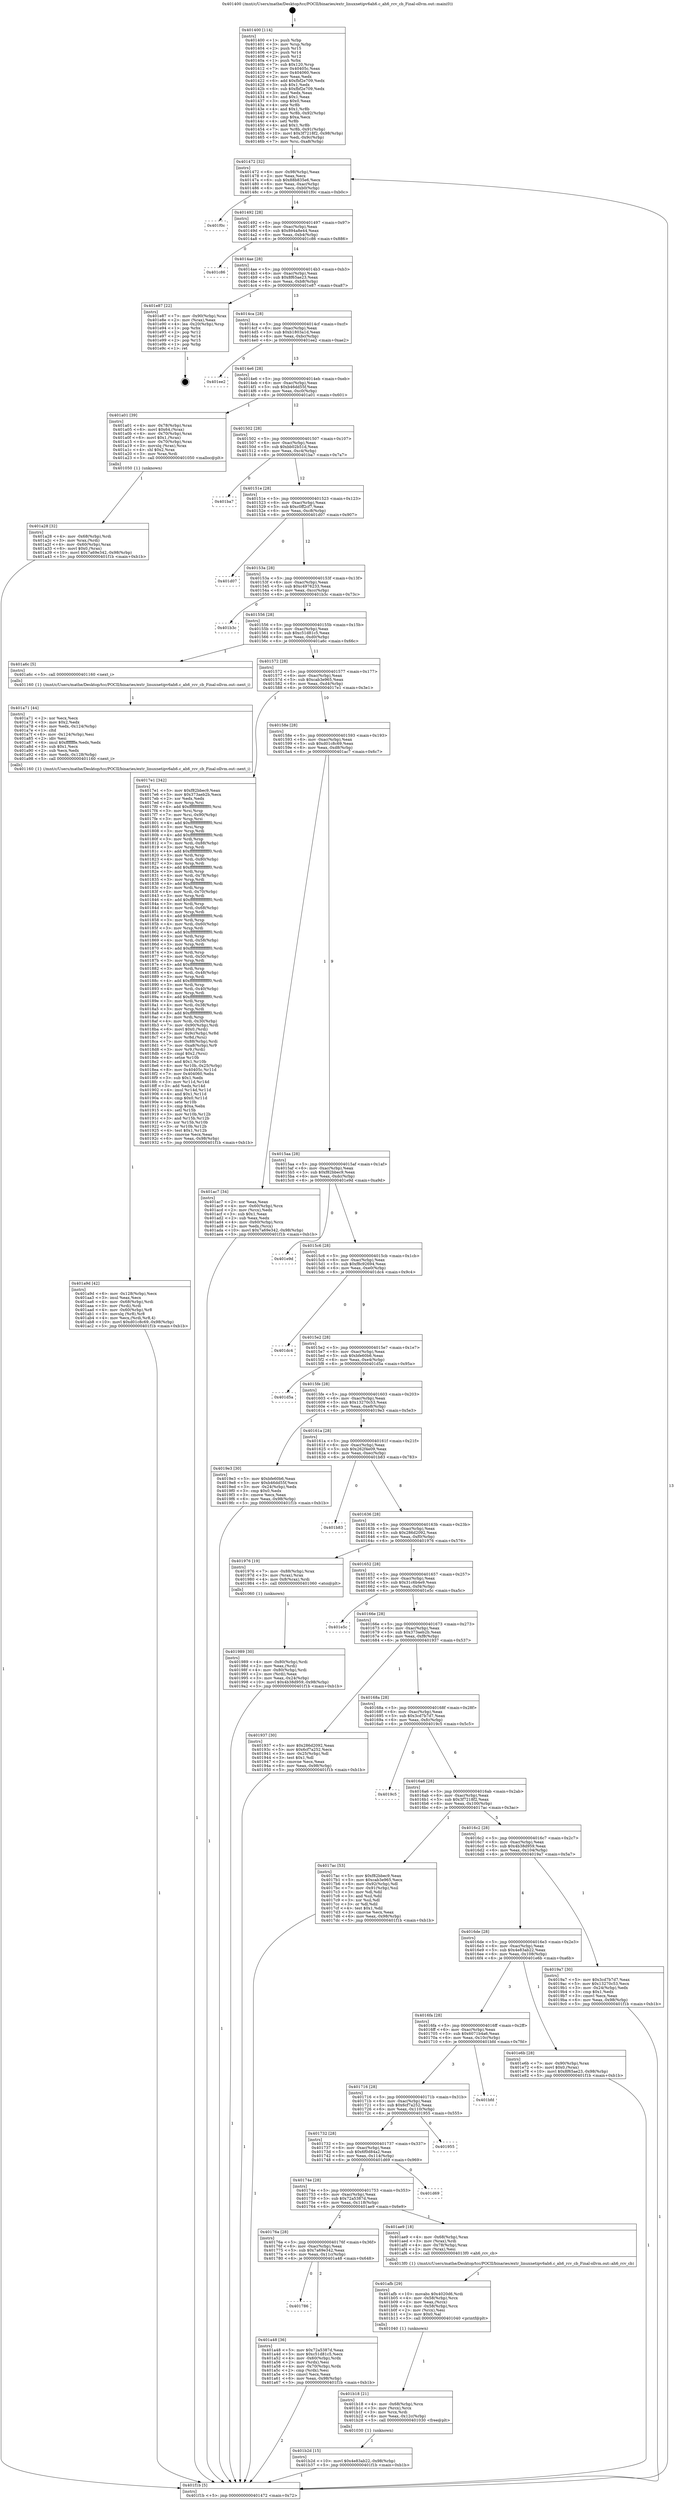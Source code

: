 digraph "0x401400" {
  label = "0x401400 (/mnt/c/Users/mathe/Desktop/tcc/POCII/binaries/extr_linuxnetipv6ah6.c_ah6_rcv_cb_Final-ollvm.out::main(0))"
  labelloc = "t"
  node[shape=record]

  Entry [label="",width=0.3,height=0.3,shape=circle,fillcolor=black,style=filled]
  "0x401472" [label="{
     0x401472 [32]\l
     | [instrs]\l
     &nbsp;&nbsp;0x401472 \<+6\>: mov -0x98(%rbp),%eax\l
     &nbsp;&nbsp;0x401478 \<+2\>: mov %eax,%ecx\l
     &nbsp;&nbsp;0x40147a \<+6\>: sub $0x88b835e6,%ecx\l
     &nbsp;&nbsp;0x401480 \<+6\>: mov %eax,-0xac(%rbp)\l
     &nbsp;&nbsp;0x401486 \<+6\>: mov %ecx,-0xb0(%rbp)\l
     &nbsp;&nbsp;0x40148c \<+6\>: je 0000000000401f0c \<main+0xb0c\>\l
  }"]
  "0x401f0c" [label="{
     0x401f0c\l
  }", style=dashed]
  "0x401492" [label="{
     0x401492 [28]\l
     | [instrs]\l
     &nbsp;&nbsp;0x401492 \<+5\>: jmp 0000000000401497 \<main+0x97\>\l
     &nbsp;&nbsp;0x401497 \<+6\>: mov -0xac(%rbp),%eax\l
     &nbsp;&nbsp;0x40149d \<+5\>: sub $0x894a8e44,%eax\l
     &nbsp;&nbsp;0x4014a2 \<+6\>: mov %eax,-0xb4(%rbp)\l
     &nbsp;&nbsp;0x4014a8 \<+6\>: je 0000000000401c86 \<main+0x886\>\l
  }"]
  Exit [label="",width=0.3,height=0.3,shape=circle,fillcolor=black,style=filled,peripheries=2]
  "0x401c86" [label="{
     0x401c86\l
  }", style=dashed]
  "0x4014ae" [label="{
     0x4014ae [28]\l
     | [instrs]\l
     &nbsp;&nbsp;0x4014ae \<+5\>: jmp 00000000004014b3 \<main+0xb3\>\l
     &nbsp;&nbsp;0x4014b3 \<+6\>: mov -0xac(%rbp),%eax\l
     &nbsp;&nbsp;0x4014b9 \<+5\>: sub $0x8f65ae23,%eax\l
     &nbsp;&nbsp;0x4014be \<+6\>: mov %eax,-0xb8(%rbp)\l
     &nbsp;&nbsp;0x4014c4 \<+6\>: je 0000000000401e87 \<main+0xa87\>\l
  }"]
  "0x401b2d" [label="{
     0x401b2d [15]\l
     | [instrs]\l
     &nbsp;&nbsp;0x401b2d \<+10\>: movl $0x4e83ab22,-0x98(%rbp)\l
     &nbsp;&nbsp;0x401b37 \<+5\>: jmp 0000000000401f1b \<main+0xb1b\>\l
  }"]
  "0x401e87" [label="{
     0x401e87 [22]\l
     | [instrs]\l
     &nbsp;&nbsp;0x401e87 \<+7\>: mov -0x90(%rbp),%rax\l
     &nbsp;&nbsp;0x401e8e \<+2\>: mov (%rax),%eax\l
     &nbsp;&nbsp;0x401e90 \<+4\>: lea -0x20(%rbp),%rsp\l
     &nbsp;&nbsp;0x401e94 \<+1\>: pop %rbx\l
     &nbsp;&nbsp;0x401e95 \<+2\>: pop %r12\l
     &nbsp;&nbsp;0x401e97 \<+2\>: pop %r14\l
     &nbsp;&nbsp;0x401e99 \<+2\>: pop %r15\l
     &nbsp;&nbsp;0x401e9b \<+1\>: pop %rbp\l
     &nbsp;&nbsp;0x401e9c \<+1\>: ret\l
  }"]
  "0x4014ca" [label="{
     0x4014ca [28]\l
     | [instrs]\l
     &nbsp;&nbsp;0x4014ca \<+5\>: jmp 00000000004014cf \<main+0xcf\>\l
     &nbsp;&nbsp;0x4014cf \<+6\>: mov -0xac(%rbp),%eax\l
     &nbsp;&nbsp;0x4014d5 \<+5\>: sub $0xb1803a1d,%eax\l
     &nbsp;&nbsp;0x4014da \<+6\>: mov %eax,-0xbc(%rbp)\l
     &nbsp;&nbsp;0x4014e0 \<+6\>: je 0000000000401ee2 \<main+0xae2\>\l
  }"]
  "0x401b18" [label="{
     0x401b18 [21]\l
     | [instrs]\l
     &nbsp;&nbsp;0x401b18 \<+4\>: mov -0x68(%rbp),%rcx\l
     &nbsp;&nbsp;0x401b1c \<+3\>: mov (%rcx),%rcx\l
     &nbsp;&nbsp;0x401b1f \<+3\>: mov %rcx,%rdi\l
     &nbsp;&nbsp;0x401b22 \<+6\>: mov %eax,-0x12c(%rbp)\l
     &nbsp;&nbsp;0x401b28 \<+5\>: call 0000000000401030 \<free@plt\>\l
     | [calls]\l
     &nbsp;&nbsp;0x401030 \{1\} (unknown)\l
  }"]
  "0x401ee2" [label="{
     0x401ee2\l
  }", style=dashed]
  "0x4014e6" [label="{
     0x4014e6 [28]\l
     | [instrs]\l
     &nbsp;&nbsp;0x4014e6 \<+5\>: jmp 00000000004014eb \<main+0xeb\>\l
     &nbsp;&nbsp;0x4014eb \<+6\>: mov -0xac(%rbp),%eax\l
     &nbsp;&nbsp;0x4014f1 \<+5\>: sub $0xb46dd55f,%eax\l
     &nbsp;&nbsp;0x4014f6 \<+6\>: mov %eax,-0xc0(%rbp)\l
     &nbsp;&nbsp;0x4014fc \<+6\>: je 0000000000401a01 \<main+0x601\>\l
  }"]
  "0x401afb" [label="{
     0x401afb [29]\l
     | [instrs]\l
     &nbsp;&nbsp;0x401afb \<+10\>: movabs $0x4020d6,%rdi\l
     &nbsp;&nbsp;0x401b05 \<+4\>: mov -0x58(%rbp),%rcx\l
     &nbsp;&nbsp;0x401b09 \<+2\>: mov %eax,(%rcx)\l
     &nbsp;&nbsp;0x401b0b \<+4\>: mov -0x58(%rbp),%rcx\l
     &nbsp;&nbsp;0x401b0f \<+2\>: mov (%rcx),%esi\l
     &nbsp;&nbsp;0x401b11 \<+2\>: mov $0x0,%al\l
     &nbsp;&nbsp;0x401b13 \<+5\>: call 0000000000401040 \<printf@plt\>\l
     | [calls]\l
     &nbsp;&nbsp;0x401040 \{1\} (unknown)\l
  }"]
  "0x401a01" [label="{
     0x401a01 [39]\l
     | [instrs]\l
     &nbsp;&nbsp;0x401a01 \<+4\>: mov -0x78(%rbp),%rax\l
     &nbsp;&nbsp;0x401a05 \<+6\>: movl $0x64,(%rax)\l
     &nbsp;&nbsp;0x401a0b \<+4\>: mov -0x70(%rbp),%rax\l
     &nbsp;&nbsp;0x401a0f \<+6\>: movl $0x1,(%rax)\l
     &nbsp;&nbsp;0x401a15 \<+4\>: mov -0x70(%rbp),%rax\l
     &nbsp;&nbsp;0x401a19 \<+3\>: movslq (%rax),%rax\l
     &nbsp;&nbsp;0x401a1c \<+4\>: shl $0x2,%rax\l
     &nbsp;&nbsp;0x401a20 \<+3\>: mov %rax,%rdi\l
     &nbsp;&nbsp;0x401a23 \<+5\>: call 0000000000401050 \<malloc@plt\>\l
     | [calls]\l
     &nbsp;&nbsp;0x401050 \{1\} (unknown)\l
  }"]
  "0x401502" [label="{
     0x401502 [28]\l
     | [instrs]\l
     &nbsp;&nbsp;0x401502 \<+5\>: jmp 0000000000401507 \<main+0x107\>\l
     &nbsp;&nbsp;0x401507 \<+6\>: mov -0xac(%rbp),%eax\l
     &nbsp;&nbsp;0x40150d \<+5\>: sub $0xbb02b51d,%eax\l
     &nbsp;&nbsp;0x401512 \<+6\>: mov %eax,-0xc4(%rbp)\l
     &nbsp;&nbsp;0x401518 \<+6\>: je 0000000000401ba7 \<main+0x7a7\>\l
  }"]
  "0x401a9d" [label="{
     0x401a9d [42]\l
     | [instrs]\l
     &nbsp;&nbsp;0x401a9d \<+6\>: mov -0x128(%rbp),%ecx\l
     &nbsp;&nbsp;0x401aa3 \<+3\>: imul %eax,%ecx\l
     &nbsp;&nbsp;0x401aa6 \<+4\>: mov -0x68(%rbp),%rdi\l
     &nbsp;&nbsp;0x401aaa \<+3\>: mov (%rdi),%rdi\l
     &nbsp;&nbsp;0x401aad \<+4\>: mov -0x60(%rbp),%r8\l
     &nbsp;&nbsp;0x401ab1 \<+3\>: movslq (%r8),%r8\l
     &nbsp;&nbsp;0x401ab4 \<+4\>: mov %ecx,(%rdi,%r8,4)\l
     &nbsp;&nbsp;0x401ab8 \<+10\>: movl $0xd01c8c69,-0x98(%rbp)\l
     &nbsp;&nbsp;0x401ac2 \<+5\>: jmp 0000000000401f1b \<main+0xb1b\>\l
  }"]
  "0x401ba7" [label="{
     0x401ba7\l
  }", style=dashed]
  "0x40151e" [label="{
     0x40151e [28]\l
     | [instrs]\l
     &nbsp;&nbsp;0x40151e \<+5\>: jmp 0000000000401523 \<main+0x123\>\l
     &nbsp;&nbsp;0x401523 \<+6\>: mov -0xac(%rbp),%eax\l
     &nbsp;&nbsp;0x401529 \<+5\>: sub $0xc0ff2cf7,%eax\l
     &nbsp;&nbsp;0x40152e \<+6\>: mov %eax,-0xc8(%rbp)\l
     &nbsp;&nbsp;0x401534 \<+6\>: je 0000000000401d07 \<main+0x907\>\l
  }"]
  "0x401a71" [label="{
     0x401a71 [44]\l
     | [instrs]\l
     &nbsp;&nbsp;0x401a71 \<+2\>: xor %ecx,%ecx\l
     &nbsp;&nbsp;0x401a73 \<+5\>: mov $0x2,%edx\l
     &nbsp;&nbsp;0x401a78 \<+6\>: mov %edx,-0x124(%rbp)\l
     &nbsp;&nbsp;0x401a7e \<+1\>: cltd\l
     &nbsp;&nbsp;0x401a7f \<+6\>: mov -0x124(%rbp),%esi\l
     &nbsp;&nbsp;0x401a85 \<+2\>: idiv %esi\l
     &nbsp;&nbsp;0x401a87 \<+6\>: imul $0xfffffffe,%edx,%edx\l
     &nbsp;&nbsp;0x401a8d \<+3\>: sub $0x1,%ecx\l
     &nbsp;&nbsp;0x401a90 \<+2\>: sub %ecx,%edx\l
     &nbsp;&nbsp;0x401a92 \<+6\>: mov %edx,-0x128(%rbp)\l
     &nbsp;&nbsp;0x401a98 \<+5\>: call 0000000000401160 \<next_i\>\l
     | [calls]\l
     &nbsp;&nbsp;0x401160 \{1\} (/mnt/c/Users/mathe/Desktop/tcc/POCII/binaries/extr_linuxnetipv6ah6.c_ah6_rcv_cb_Final-ollvm.out::next_i)\l
  }"]
  "0x401d07" [label="{
     0x401d07\l
  }", style=dashed]
  "0x40153a" [label="{
     0x40153a [28]\l
     | [instrs]\l
     &nbsp;&nbsp;0x40153a \<+5\>: jmp 000000000040153f \<main+0x13f\>\l
     &nbsp;&nbsp;0x40153f \<+6\>: mov -0xac(%rbp),%eax\l
     &nbsp;&nbsp;0x401545 \<+5\>: sub $0xc4976233,%eax\l
     &nbsp;&nbsp;0x40154a \<+6\>: mov %eax,-0xcc(%rbp)\l
     &nbsp;&nbsp;0x401550 \<+6\>: je 0000000000401b3c \<main+0x73c\>\l
  }"]
  "0x401786" [label="{
     0x401786\l
  }", style=dashed]
  "0x401b3c" [label="{
     0x401b3c\l
  }", style=dashed]
  "0x401556" [label="{
     0x401556 [28]\l
     | [instrs]\l
     &nbsp;&nbsp;0x401556 \<+5\>: jmp 000000000040155b \<main+0x15b\>\l
     &nbsp;&nbsp;0x40155b \<+6\>: mov -0xac(%rbp),%eax\l
     &nbsp;&nbsp;0x401561 \<+5\>: sub $0xc51d81c5,%eax\l
     &nbsp;&nbsp;0x401566 \<+6\>: mov %eax,-0xd0(%rbp)\l
     &nbsp;&nbsp;0x40156c \<+6\>: je 0000000000401a6c \<main+0x66c\>\l
  }"]
  "0x401a48" [label="{
     0x401a48 [36]\l
     | [instrs]\l
     &nbsp;&nbsp;0x401a48 \<+5\>: mov $0x72a5387d,%eax\l
     &nbsp;&nbsp;0x401a4d \<+5\>: mov $0xc51d81c5,%ecx\l
     &nbsp;&nbsp;0x401a52 \<+4\>: mov -0x60(%rbp),%rdx\l
     &nbsp;&nbsp;0x401a56 \<+2\>: mov (%rdx),%esi\l
     &nbsp;&nbsp;0x401a58 \<+4\>: mov -0x70(%rbp),%rdx\l
     &nbsp;&nbsp;0x401a5c \<+2\>: cmp (%rdx),%esi\l
     &nbsp;&nbsp;0x401a5e \<+3\>: cmovl %ecx,%eax\l
     &nbsp;&nbsp;0x401a61 \<+6\>: mov %eax,-0x98(%rbp)\l
     &nbsp;&nbsp;0x401a67 \<+5\>: jmp 0000000000401f1b \<main+0xb1b\>\l
  }"]
  "0x401a6c" [label="{
     0x401a6c [5]\l
     | [instrs]\l
     &nbsp;&nbsp;0x401a6c \<+5\>: call 0000000000401160 \<next_i\>\l
     | [calls]\l
     &nbsp;&nbsp;0x401160 \{1\} (/mnt/c/Users/mathe/Desktop/tcc/POCII/binaries/extr_linuxnetipv6ah6.c_ah6_rcv_cb_Final-ollvm.out::next_i)\l
  }"]
  "0x401572" [label="{
     0x401572 [28]\l
     | [instrs]\l
     &nbsp;&nbsp;0x401572 \<+5\>: jmp 0000000000401577 \<main+0x177\>\l
     &nbsp;&nbsp;0x401577 \<+6\>: mov -0xac(%rbp),%eax\l
     &nbsp;&nbsp;0x40157d \<+5\>: sub $0xcab3e965,%eax\l
     &nbsp;&nbsp;0x401582 \<+6\>: mov %eax,-0xd4(%rbp)\l
     &nbsp;&nbsp;0x401588 \<+6\>: je 00000000004017e1 \<main+0x3e1\>\l
  }"]
  "0x40176a" [label="{
     0x40176a [28]\l
     | [instrs]\l
     &nbsp;&nbsp;0x40176a \<+5\>: jmp 000000000040176f \<main+0x36f\>\l
     &nbsp;&nbsp;0x40176f \<+6\>: mov -0xac(%rbp),%eax\l
     &nbsp;&nbsp;0x401775 \<+5\>: sub $0x7a69e342,%eax\l
     &nbsp;&nbsp;0x40177a \<+6\>: mov %eax,-0x11c(%rbp)\l
     &nbsp;&nbsp;0x401780 \<+6\>: je 0000000000401a48 \<main+0x648\>\l
  }"]
  "0x4017e1" [label="{
     0x4017e1 [342]\l
     | [instrs]\l
     &nbsp;&nbsp;0x4017e1 \<+5\>: mov $0xf82bbec9,%eax\l
     &nbsp;&nbsp;0x4017e6 \<+5\>: mov $0x373aeb2b,%ecx\l
     &nbsp;&nbsp;0x4017eb \<+2\>: xor %edx,%edx\l
     &nbsp;&nbsp;0x4017ed \<+3\>: mov %rsp,%rsi\l
     &nbsp;&nbsp;0x4017f0 \<+4\>: add $0xfffffffffffffff0,%rsi\l
     &nbsp;&nbsp;0x4017f4 \<+3\>: mov %rsi,%rsp\l
     &nbsp;&nbsp;0x4017f7 \<+7\>: mov %rsi,-0x90(%rbp)\l
     &nbsp;&nbsp;0x4017fe \<+3\>: mov %rsp,%rsi\l
     &nbsp;&nbsp;0x401801 \<+4\>: add $0xfffffffffffffff0,%rsi\l
     &nbsp;&nbsp;0x401805 \<+3\>: mov %rsi,%rsp\l
     &nbsp;&nbsp;0x401808 \<+3\>: mov %rsp,%rdi\l
     &nbsp;&nbsp;0x40180b \<+4\>: add $0xfffffffffffffff0,%rdi\l
     &nbsp;&nbsp;0x40180f \<+3\>: mov %rdi,%rsp\l
     &nbsp;&nbsp;0x401812 \<+7\>: mov %rdi,-0x88(%rbp)\l
     &nbsp;&nbsp;0x401819 \<+3\>: mov %rsp,%rdi\l
     &nbsp;&nbsp;0x40181c \<+4\>: add $0xfffffffffffffff0,%rdi\l
     &nbsp;&nbsp;0x401820 \<+3\>: mov %rdi,%rsp\l
     &nbsp;&nbsp;0x401823 \<+4\>: mov %rdi,-0x80(%rbp)\l
     &nbsp;&nbsp;0x401827 \<+3\>: mov %rsp,%rdi\l
     &nbsp;&nbsp;0x40182a \<+4\>: add $0xfffffffffffffff0,%rdi\l
     &nbsp;&nbsp;0x40182e \<+3\>: mov %rdi,%rsp\l
     &nbsp;&nbsp;0x401831 \<+4\>: mov %rdi,-0x78(%rbp)\l
     &nbsp;&nbsp;0x401835 \<+3\>: mov %rsp,%rdi\l
     &nbsp;&nbsp;0x401838 \<+4\>: add $0xfffffffffffffff0,%rdi\l
     &nbsp;&nbsp;0x40183c \<+3\>: mov %rdi,%rsp\l
     &nbsp;&nbsp;0x40183f \<+4\>: mov %rdi,-0x70(%rbp)\l
     &nbsp;&nbsp;0x401843 \<+3\>: mov %rsp,%rdi\l
     &nbsp;&nbsp;0x401846 \<+4\>: add $0xfffffffffffffff0,%rdi\l
     &nbsp;&nbsp;0x40184a \<+3\>: mov %rdi,%rsp\l
     &nbsp;&nbsp;0x40184d \<+4\>: mov %rdi,-0x68(%rbp)\l
     &nbsp;&nbsp;0x401851 \<+3\>: mov %rsp,%rdi\l
     &nbsp;&nbsp;0x401854 \<+4\>: add $0xfffffffffffffff0,%rdi\l
     &nbsp;&nbsp;0x401858 \<+3\>: mov %rdi,%rsp\l
     &nbsp;&nbsp;0x40185b \<+4\>: mov %rdi,-0x60(%rbp)\l
     &nbsp;&nbsp;0x40185f \<+3\>: mov %rsp,%rdi\l
     &nbsp;&nbsp;0x401862 \<+4\>: add $0xfffffffffffffff0,%rdi\l
     &nbsp;&nbsp;0x401866 \<+3\>: mov %rdi,%rsp\l
     &nbsp;&nbsp;0x401869 \<+4\>: mov %rdi,-0x58(%rbp)\l
     &nbsp;&nbsp;0x40186d \<+3\>: mov %rsp,%rdi\l
     &nbsp;&nbsp;0x401870 \<+4\>: add $0xfffffffffffffff0,%rdi\l
     &nbsp;&nbsp;0x401874 \<+3\>: mov %rdi,%rsp\l
     &nbsp;&nbsp;0x401877 \<+4\>: mov %rdi,-0x50(%rbp)\l
     &nbsp;&nbsp;0x40187b \<+3\>: mov %rsp,%rdi\l
     &nbsp;&nbsp;0x40187e \<+4\>: add $0xfffffffffffffff0,%rdi\l
     &nbsp;&nbsp;0x401882 \<+3\>: mov %rdi,%rsp\l
     &nbsp;&nbsp;0x401885 \<+4\>: mov %rdi,-0x48(%rbp)\l
     &nbsp;&nbsp;0x401889 \<+3\>: mov %rsp,%rdi\l
     &nbsp;&nbsp;0x40188c \<+4\>: add $0xfffffffffffffff0,%rdi\l
     &nbsp;&nbsp;0x401890 \<+3\>: mov %rdi,%rsp\l
     &nbsp;&nbsp;0x401893 \<+4\>: mov %rdi,-0x40(%rbp)\l
     &nbsp;&nbsp;0x401897 \<+3\>: mov %rsp,%rdi\l
     &nbsp;&nbsp;0x40189a \<+4\>: add $0xfffffffffffffff0,%rdi\l
     &nbsp;&nbsp;0x40189e \<+3\>: mov %rdi,%rsp\l
     &nbsp;&nbsp;0x4018a1 \<+4\>: mov %rdi,-0x38(%rbp)\l
     &nbsp;&nbsp;0x4018a5 \<+3\>: mov %rsp,%rdi\l
     &nbsp;&nbsp;0x4018a8 \<+4\>: add $0xfffffffffffffff0,%rdi\l
     &nbsp;&nbsp;0x4018ac \<+3\>: mov %rdi,%rsp\l
     &nbsp;&nbsp;0x4018af \<+4\>: mov %rdi,-0x30(%rbp)\l
     &nbsp;&nbsp;0x4018b3 \<+7\>: mov -0x90(%rbp),%rdi\l
     &nbsp;&nbsp;0x4018ba \<+6\>: movl $0x0,(%rdi)\l
     &nbsp;&nbsp;0x4018c0 \<+7\>: mov -0x9c(%rbp),%r8d\l
     &nbsp;&nbsp;0x4018c7 \<+3\>: mov %r8d,(%rsi)\l
     &nbsp;&nbsp;0x4018ca \<+7\>: mov -0x88(%rbp),%rdi\l
     &nbsp;&nbsp;0x4018d1 \<+7\>: mov -0xa8(%rbp),%r9\l
     &nbsp;&nbsp;0x4018d8 \<+3\>: mov %r9,(%rdi)\l
     &nbsp;&nbsp;0x4018db \<+3\>: cmpl $0x2,(%rsi)\l
     &nbsp;&nbsp;0x4018de \<+4\>: setne %r10b\l
     &nbsp;&nbsp;0x4018e2 \<+4\>: and $0x1,%r10b\l
     &nbsp;&nbsp;0x4018e6 \<+4\>: mov %r10b,-0x25(%rbp)\l
     &nbsp;&nbsp;0x4018ea \<+8\>: mov 0x40405c,%r11d\l
     &nbsp;&nbsp;0x4018f2 \<+7\>: mov 0x404060,%ebx\l
     &nbsp;&nbsp;0x4018f9 \<+3\>: sub $0x1,%edx\l
     &nbsp;&nbsp;0x4018fc \<+3\>: mov %r11d,%r14d\l
     &nbsp;&nbsp;0x4018ff \<+3\>: add %edx,%r14d\l
     &nbsp;&nbsp;0x401902 \<+4\>: imul %r14d,%r11d\l
     &nbsp;&nbsp;0x401906 \<+4\>: and $0x1,%r11d\l
     &nbsp;&nbsp;0x40190a \<+4\>: cmp $0x0,%r11d\l
     &nbsp;&nbsp;0x40190e \<+4\>: sete %r10b\l
     &nbsp;&nbsp;0x401912 \<+3\>: cmp $0xa,%ebx\l
     &nbsp;&nbsp;0x401915 \<+4\>: setl %r15b\l
     &nbsp;&nbsp;0x401919 \<+3\>: mov %r10b,%r12b\l
     &nbsp;&nbsp;0x40191c \<+3\>: and %r15b,%r12b\l
     &nbsp;&nbsp;0x40191f \<+3\>: xor %r15b,%r10b\l
     &nbsp;&nbsp;0x401922 \<+3\>: or %r10b,%r12b\l
     &nbsp;&nbsp;0x401925 \<+4\>: test $0x1,%r12b\l
     &nbsp;&nbsp;0x401929 \<+3\>: cmovne %ecx,%eax\l
     &nbsp;&nbsp;0x40192c \<+6\>: mov %eax,-0x98(%rbp)\l
     &nbsp;&nbsp;0x401932 \<+5\>: jmp 0000000000401f1b \<main+0xb1b\>\l
  }"]
  "0x40158e" [label="{
     0x40158e [28]\l
     | [instrs]\l
     &nbsp;&nbsp;0x40158e \<+5\>: jmp 0000000000401593 \<main+0x193\>\l
     &nbsp;&nbsp;0x401593 \<+6\>: mov -0xac(%rbp),%eax\l
     &nbsp;&nbsp;0x401599 \<+5\>: sub $0xd01c8c69,%eax\l
     &nbsp;&nbsp;0x40159e \<+6\>: mov %eax,-0xd8(%rbp)\l
     &nbsp;&nbsp;0x4015a4 \<+6\>: je 0000000000401ac7 \<main+0x6c7\>\l
  }"]
  "0x401ae9" [label="{
     0x401ae9 [18]\l
     | [instrs]\l
     &nbsp;&nbsp;0x401ae9 \<+4\>: mov -0x68(%rbp),%rax\l
     &nbsp;&nbsp;0x401aed \<+3\>: mov (%rax),%rdi\l
     &nbsp;&nbsp;0x401af0 \<+4\>: mov -0x78(%rbp),%rax\l
     &nbsp;&nbsp;0x401af4 \<+2\>: mov (%rax),%esi\l
     &nbsp;&nbsp;0x401af6 \<+5\>: call 00000000004013f0 \<ah6_rcv_cb\>\l
     | [calls]\l
     &nbsp;&nbsp;0x4013f0 \{1\} (/mnt/c/Users/mathe/Desktop/tcc/POCII/binaries/extr_linuxnetipv6ah6.c_ah6_rcv_cb_Final-ollvm.out::ah6_rcv_cb)\l
  }"]
  "0x401ac7" [label="{
     0x401ac7 [34]\l
     | [instrs]\l
     &nbsp;&nbsp;0x401ac7 \<+2\>: xor %eax,%eax\l
     &nbsp;&nbsp;0x401ac9 \<+4\>: mov -0x60(%rbp),%rcx\l
     &nbsp;&nbsp;0x401acd \<+2\>: mov (%rcx),%edx\l
     &nbsp;&nbsp;0x401acf \<+3\>: sub $0x1,%eax\l
     &nbsp;&nbsp;0x401ad2 \<+2\>: sub %eax,%edx\l
     &nbsp;&nbsp;0x401ad4 \<+4\>: mov -0x60(%rbp),%rcx\l
     &nbsp;&nbsp;0x401ad8 \<+2\>: mov %edx,(%rcx)\l
     &nbsp;&nbsp;0x401ada \<+10\>: movl $0x7a69e342,-0x98(%rbp)\l
     &nbsp;&nbsp;0x401ae4 \<+5\>: jmp 0000000000401f1b \<main+0xb1b\>\l
  }"]
  "0x4015aa" [label="{
     0x4015aa [28]\l
     | [instrs]\l
     &nbsp;&nbsp;0x4015aa \<+5\>: jmp 00000000004015af \<main+0x1af\>\l
     &nbsp;&nbsp;0x4015af \<+6\>: mov -0xac(%rbp),%eax\l
     &nbsp;&nbsp;0x4015b5 \<+5\>: sub $0xf82bbec9,%eax\l
     &nbsp;&nbsp;0x4015ba \<+6\>: mov %eax,-0xdc(%rbp)\l
     &nbsp;&nbsp;0x4015c0 \<+6\>: je 0000000000401e9d \<main+0xa9d\>\l
  }"]
  "0x40174e" [label="{
     0x40174e [28]\l
     | [instrs]\l
     &nbsp;&nbsp;0x40174e \<+5\>: jmp 0000000000401753 \<main+0x353\>\l
     &nbsp;&nbsp;0x401753 \<+6\>: mov -0xac(%rbp),%eax\l
     &nbsp;&nbsp;0x401759 \<+5\>: sub $0x72a5387d,%eax\l
     &nbsp;&nbsp;0x40175e \<+6\>: mov %eax,-0x118(%rbp)\l
     &nbsp;&nbsp;0x401764 \<+6\>: je 0000000000401ae9 \<main+0x6e9\>\l
  }"]
  "0x401e9d" [label="{
     0x401e9d\l
  }", style=dashed]
  "0x4015c6" [label="{
     0x4015c6 [28]\l
     | [instrs]\l
     &nbsp;&nbsp;0x4015c6 \<+5\>: jmp 00000000004015cb \<main+0x1cb\>\l
     &nbsp;&nbsp;0x4015cb \<+6\>: mov -0xac(%rbp),%eax\l
     &nbsp;&nbsp;0x4015d1 \<+5\>: sub $0xf8c92694,%eax\l
     &nbsp;&nbsp;0x4015d6 \<+6\>: mov %eax,-0xe0(%rbp)\l
     &nbsp;&nbsp;0x4015dc \<+6\>: je 0000000000401dc4 \<main+0x9c4\>\l
  }"]
  "0x401d69" [label="{
     0x401d69\l
  }", style=dashed]
  "0x401dc4" [label="{
     0x401dc4\l
  }", style=dashed]
  "0x4015e2" [label="{
     0x4015e2 [28]\l
     | [instrs]\l
     &nbsp;&nbsp;0x4015e2 \<+5\>: jmp 00000000004015e7 \<main+0x1e7\>\l
     &nbsp;&nbsp;0x4015e7 \<+6\>: mov -0xac(%rbp),%eax\l
     &nbsp;&nbsp;0x4015ed \<+5\>: sub $0xbfe60b6,%eax\l
     &nbsp;&nbsp;0x4015f2 \<+6\>: mov %eax,-0xe4(%rbp)\l
     &nbsp;&nbsp;0x4015f8 \<+6\>: je 0000000000401d5a \<main+0x95a\>\l
  }"]
  "0x401732" [label="{
     0x401732 [28]\l
     | [instrs]\l
     &nbsp;&nbsp;0x401732 \<+5\>: jmp 0000000000401737 \<main+0x337\>\l
     &nbsp;&nbsp;0x401737 \<+6\>: mov -0xac(%rbp),%eax\l
     &nbsp;&nbsp;0x40173d \<+5\>: sub $0x6f0d84a2,%eax\l
     &nbsp;&nbsp;0x401742 \<+6\>: mov %eax,-0x114(%rbp)\l
     &nbsp;&nbsp;0x401748 \<+6\>: je 0000000000401d69 \<main+0x969\>\l
  }"]
  "0x401d5a" [label="{
     0x401d5a\l
  }", style=dashed]
  "0x4015fe" [label="{
     0x4015fe [28]\l
     | [instrs]\l
     &nbsp;&nbsp;0x4015fe \<+5\>: jmp 0000000000401603 \<main+0x203\>\l
     &nbsp;&nbsp;0x401603 \<+6\>: mov -0xac(%rbp),%eax\l
     &nbsp;&nbsp;0x401609 \<+5\>: sub $0x13270c53,%eax\l
     &nbsp;&nbsp;0x40160e \<+6\>: mov %eax,-0xe8(%rbp)\l
     &nbsp;&nbsp;0x401614 \<+6\>: je 00000000004019e3 \<main+0x5e3\>\l
  }"]
  "0x401955" [label="{
     0x401955\l
  }", style=dashed]
  "0x4019e3" [label="{
     0x4019e3 [30]\l
     | [instrs]\l
     &nbsp;&nbsp;0x4019e3 \<+5\>: mov $0xbfe60b6,%eax\l
     &nbsp;&nbsp;0x4019e8 \<+5\>: mov $0xb46dd55f,%ecx\l
     &nbsp;&nbsp;0x4019ed \<+3\>: mov -0x24(%rbp),%edx\l
     &nbsp;&nbsp;0x4019f0 \<+3\>: cmp $0x0,%edx\l
     &nbsp;&nbsp;0x4019f3 \<+3\>: cmove %ecx,%eax\l
     &nbsp;&nbsp;0x4019f6 \<+6\>: mov %eax,-0x98(%rbp)\l
     &nbsp;&nbsp;0x4019fc \<+5\>: jmp 0000000000401f1b \<main+0xb1b\>\l
  }"]
  "0x40161a" [label="{
     0x40161a [28]\l
     | [instrs]\l
     &nbsp;&nbsp;0x40161a \<+5\>: jmp 000000000040161f \<main+0x21f\>\l
     &nbsp;&nbsp;0x40161f \<+6\>: mov -0xac(%rbp),%eax\l
     &nbsp;&nbsp;0x401625 \<+5\>: sub $0x262f4e09,%eax\l
     &nbsp;&nbsp;0x40162a \<+6\>: mov %eax,-0xec(%rbp)\l
     &nbsp;&nbsp;0x401630 \<+6\>: je 0000000000401b83 \<main+0x783\>\l
  }"]
  "0x401716" [label="{
     0x401716 [28]\l
     | [instrs]\l
     &nbsp;&nbsp;0x401716 \<+5\>: jmp 000000000040171b \<main+0x31b\>\l
     &nbsp;&nbsp;0x40171b \<+6\>: mov -0xac(%rbp),%eax\l
     &nbsp;&nbsp;0x401721 \<+5\>: sub $0x6cf7a252,%eax\l
     &nbsp;&nbsp;0x401726 \<+6\>: mov %eax,-0x110(%rbp)\l
     &nbsp;&nbsp;0x40172c \<+6\>: je 0000000000401955 \<main+0x555\>\l
  }"]
  "0x401b83" [label="{
     0x401b83\l
  }", style=dashed]
  "0x401636" [label="{
     0x401636 [28]\l
     | [instrs]\l
     &nbsp;&nbsp;0x401636 \<+5\>: jmp 000000000040163b \<main+0x23b\>\l
     &nbsp;&nbsp;0x40163b \<+6\>: mov -0xac(%rbp),%eax\l
     &nbsp;&nbsp;0x401641 \<+5\>: sub $0x286d2092,%eax\l
     &nbsp;&nbsp;0x401646 \<+6\>: mov %eax,-0xf0(%rbp)\l
     &nbsp;&nbsp;0x40164c \<+6\>: je 0000000000401976 \<main+0x576\>\l
  }"]
  "0x401bfd" [label="{
     0x401bfd\l
  }", style=dashed]
  "0x401976" [label="{
     0x401976 [19]\l
     | [instrs]\l
     &nbsp;&nbsp;0x401976 \<+7\>: mov -0x88(%rbp),%rax\l
     &nbsp;&nbsp;0x40197d \<+3\>: mov (%rax),%rax\l
     &nbsp;&nbsp;0x401980 \<+4\>: mov 0x8(%rax),%rdi\l
     &nbsp;&nbsp;0x401984 \<+5\>: call 0000000000401060 \<atoi@plt\>\l
     | [calls]\l
     &nbsp;&nbsp;0x401060 \{1\} (unknown)\l
  }"]
  "0x401652" [label="{
     0x401652 [28]\l
     | [instrs]\l
     &nbsp;&nbsp;0x401652 \<+5\>: jmp 0000000000401657 \<main+0x257\>\l
     &nbsp;&nbsp;0x401657 \<+6\>: mov -0xac(%rbp),%eax\l
     &nbsp;&nbsp;0x40165d \<+5\>: sub $0x31c6b4e9,%eax\l
     &nbsp;&nbsp;0x401662 \<+6\>: mov %eax,-0xf4(%rbp)\l
     &nbsp;&nbsp;0x401668 \<+6\>: je 0000000000401e5c \<main+0xa5c\>\l
  }"]
  "0x4016fa" [label="{
     0x4016fa [28]\l
     | [instrs]\l
     &nbsp;&nbsp;0x4016fa \<+5\>: jmp 00000000004016ff \<main+0x2ff\>\l
     &nbsp;&nbsp;0x4016ff \<+6\>: mov -0xac(%rbp),%eax\l
     &nbsp;&nbsp;0x401705 \<+5\>: sub $0x6071b4a6,%eax\l
     &nbsp;&nbsp;0x40170a \<+6\>: mov %eax,-0x10c(%rbp)\l
     &nbsp;&nbsp;0x401710 \<+6\>: je 0000000000401bfd \<main+0x7fd\>\l
  }"]
  "0x401e5c" [label="{
     0x401e5c\l
  }", style=dashed]
  "0x40166e" [label="{
     0x40166e [28]\l
     | [instrs]\l
     &nbsp;&nbsp;0x40166e \<+5\>: jmp 0000000000401673 \<main+0x273\>\l
     &nbsp;&nbsp;0x401673 \<+6\>: mov -0xac(%rbp),%eax\l
     &nbsp;&nbsp;0x401679 \<+5\>: sub $0x373aeb2b,%eax\l
     &nbsp;&nbsp;0x40167e \<+6\>: mov %eax,-0xf8(%rbp)\l
     &nbsp;&nbsp;0x401684 \<+6\>: je 0000000000401937 \<main+0x537\>\l
  }"]
  "0x401e6b" [label="{
     0x401e6b [28]\l
     | [instrs]\l
     &nbsp;&nbsp;0x401e6b \<+7\>: mov -0x90(%rbp),%rax\l
     &nbsp;&nbsp;0x401e72 \<+6\>: movl $0x0,(%rax)\l
     &nbsp;&nbsp;0x401e78 \<+10\>: movl $0x8f65ae23,-0x98(%rbp)\l
     &nbsp;&nbsp;0x401e82 \<+5\>: jmp 0000000000401f1b \<main+0xb1b\>\l
  }"]
  "0x401937" [label="{
     0x401937 [30]\l
     | [instrs]\l
     &nbsp;&nbsp;0x401937 \<+5\>: mov $0x286d2092,%eax\l
     &nbsp;&nbsp;0x40193c \<+5\>: mov $0x6cf7a252,%ecx\l
     &nbsp;&nbsp;0x401941 \<+3\>: mov -0x25(%rbp),%dl\l
     &nbsp;&nbsp;0x401944 \<+3\>: test $0x1,%dl\l
     &nbsp;&nbsp;0x401947 \<+3\>: cmovne %ecx,%eax\l
     &nbsp;&nbsp;0x40194a \<+6\>: mov %eax,-0x98(%rbp)\l
     &nbsp;&nbsp;0x401950 \<+5\>: jmp 0000000000401f1b \<main+0xb1b\>\l
  }"]
  "0x40168a" [label="{
     0x40168a [28]\l
     | [instrs]\l
     &nbsp;&nbsp;0x40168a \<+5\>: jmp 000000000040168f \<main+0x28f\>\l
     &nbsp;&nbsp;0x40168f \<+6\>: mov -0xac(%rbp),%eax\l
     &nbsp;&nbsp;0x401695 \<+5\>: sub $0x3cd7b7d7,%eax\l
     &nbsp;&nbsp;0x40169a \<+6\>: mov %eax,-0xfc(%rbp)\l
     &nbsp;&nbsp;0x4016a0 \<+6\>: je 00000000004019c5 \<main+0x5c5\>\l
  }"]
  "0x401a28" [label="{
     0x401a28 [32]\l
     | [instrs]\l
     &nbsp;&nbsp;0x401a28 \<+4\>: mov -0x68(%rbp),%rdi\l
     &nbsp;&nbsp;0x401a2c \<+3\>: mov %rax,(%rdi)\l
     &nbsp;&nbsp;0x401a2f \<+4\>: mov -0x60(%rbp),%rax\l
     &nbsp;&nbsp;0x401a33 \<+6\>: movl $0x0,(%rax)\l
     &nbsp;&nbsp;0x401a39 \<+10\>: movl $0x7a69e342,-0x98(%rbp)\l
     &nbsp;&nbsp;0x401a43 \<+5\>: jmp 0000000000401f1b \<main+0xb1b\>\l
  }"]
  "0x4019c5" [label="{
     0x4019c5\l
  }", style=dashed]
  "0x4016a6" [label="{
     0x4016a6 [28]\l
     | [instrs]\l
     &nbsp;&nbsp;0x4016a6 \<+5\>: jmp 00000000004016ab \<main+0x2ab\>\l
     &nbsp;&nbsp;0x4016ab \<+6\>: mov -0xac(%rbp),%eax\l
     &nbsp;&nbsp;0x4016b1 \<+5\>: sub $0x3f7218f2,%eax\l
     &nbsp;&nbsp;0x4016b6 \<+6\>: mov %eax,-0x100(%rbp)\l
     &nbsp;&nbsp;0x4016bc \<+6\>: je 00000000004017ac \<main+0x3ac\>\l
  }"]
  "0x4016de" [label="{
     0x4016de [28]\l
     | [instrs]\l
     &nbsp;&nbsp;0x4016de \<+5\>: jmp 00000000004016e3 \<main+0x2e3\>\l
     &nbsp;&nbsp;0x4016e3 \<+6\>: mov -0xac(%rbp),%eax\l
     &nbsp;&nbsp;0x4016e9 \<+5\>: sub $0x4e83ab22,%eax\l
     &nbsp;&nbsp;0x4016ee \<+6\>: mov %eax,-0x108(%rbp)\l
     &nbsp;&nbsp;0x4016f4 \<+6\>: je 0000000000401e6b \<main+0xa6b\>\l
  }"]
  "0x4017ac" [label="{
     0x4017ac [53]\l
     | [instrs]\l
     &nbsp;&nbsp;0x4017ac \<+5\>: mov $0xf82bbec9,%eax\l
     &nbsp;&nbsp;0x4017b1 \<+5\>: mov $0xcab3e965,%ecx\l
     &nbsp;&nbsp;0x4017b6 \<+6\>: mov -0x92(%rbp),%dl\l
     &nbsp;&nbsp;0x4017bc \<+7\>: mov -0x91(%rbp),%sil\l
     &nbsp;&nbsp;0x4017c3 \<+3\>: mov %dl,%dil\l
     &nbsp;&nbsp;0x4017c6 \<+3\>: and %sil,%dil\l
     &nbsp;&nbsp;0x4017c9 \<+3\>: xor %sil,%dl\l
     &nbsp;&nbsp;0x4017cc \<+3\>: or %dl,%dil\l
     &nbsp;&nbsp;0x4017cf \<+4\>: test $0x1,%dil\l
     &nbsp;&nbsp;0x4017d3 \<+3\>: cmovne %ecx,%eax\l
     &nbsp;&nbsp;0x4017d6 \<+6\>: mov %eax,-0x98(%rbp)\l
     &nbsp;&nbsp;0x4017dc \<+5\>: jmp 0000000000401f1b \<main+0xb1b\>\l
  }"]
  "0x4016c2" [label="{
     0x4016c2 [28]\l
     | [instrs]\l
     &nbsp;&nbsp;0x4016c2 \<+5\>: jmp 00000000004016c7 \<main+0x2c7\>\l
     &nbsp;&nbsp;0x4016c7 \<+6\>: mov -0xac(%rbp),%eax\l
     &nbsp;&nbsp;0x4016cd \<+5\>: sub $0x4b38d959,%eax\l
     &nbsp;&nbsp;0x4016d2 \<+6\>: mov %eax,-0x104(%rbp)\l
     &nbsp;&nbsp;0x4016d8 \<+6\>: je 00000000004019a7 \<main+0x5a7\>\l
  }"]
  "0x401f1b" [label="{
     0x401f1b [5]\l
     | [instrs]\l
     &nbsp;&nbsp;0x401f1b \<+5\>: jmp 0000000000401472 \<main+0x72\>\l
  }"]
  "0x401400" [label="{
     0x401400 [114]\l
     | [instrs]\l
     &nbsp;&nbsp;0x401400 \<+1\>: push %rbp\l
     &nbsp;&nbsp;0x401401 \<+3\>: mov %rsp,%rbp\l
     &nbsp;&nbsp;0x401404 \<+2\>: push %r15\l
     &nbsp;&nbsp;0x401406 \<+2\>: push %r14\l
     &nbsp;&nbsp;0x401408 \<+2\>: push %r12\l
     &nbsp;&nbsp;0x40140a \<+1\>: push %rbx\l
     &nbsp;&nbsp;0x40140b \<+7\>: sub $0x120,%rsp\l
     &nbsp;&nbsp;0x401412 \<+7\>: mov 0x40405c,%eax\l
     &nbsp;&nbsp;0x401419 \<+7\>: mov 0x404060,%ecx\l
     &nbsp;&nbsp;0x401420 \<+2\>: mov %eax,%edx\l
     &nbsp;&nbsp;0x401422 \<+6\>: add $0xfbf2e709,%edx\l
     &nbsp;&nbsp;0x401428 \<+3\>: sub $0x1,%edx\l
     &nbsp;&nbsp;0x40142b \<+6\>: sub $0xfbf2e709,%edx\l
     &nbsp;&nbsp;0x401431 \<+3\>: imul %edx,%eax\l
     &nbsp;&nbsp;0x401434 \<+3\>: and $0x1,%eax\l
     &nbsp;&nbsp;0x401437 \<+3\>: cmp $0x0,%eax\l
     &nbsp;&nbsp;0x40143a \<+4\>: sete %r8b\l
     &nbsp;&nbsp;0x40143e \<+4\>: and $0x1,%r8b\l
     &nbsp;&nbsp;0x401442 \<+7\>: mov %r8b,-0x92(%rbp)\l
     &nbsp;&nbsp;0x401449 \<+3\>: cmp $0xa,%ecx\l
     &nbsp;&nbsp;0x40144c \<+4\>: setl %r8b\l
     &nbsp;&nbsp;0x401450 \<+4\>: and $0x1,%r8b\l
     &nbsp;&nbsp;0x401454 \<+7\>: mov %r8b,-0x91(%rbp)\l
     &nbsp;&nbsp;0x40145b \<+10\>: movl $0x3f7218f2,-0x98(%rbp)\l
     &nbsp;&nbsp;0x401465 \<+6\>: mov %edi,-0x9c(%rbp)\l
     &nbsp;&nbsp;0x40146b \<+7\>: mov %rsi,-0xa8(%rbp)\l
  }"]
  "0x4019a7" [label="{
     0x4019a7 [30]\l
     | [instrs]\l
     &nbsp;&nbsp;0x4019a7 \<+5\>: mov $0x3cd7b7d7,%eax\l
     &nbsp;&nbsp;0x4019ac \<+5\>: mov $0x13270c53,%ecx\l
     &nbsp;&nbsp;0x4019b1 \<+3\>: mov -0x24(%rbp),%edx\l
     &nbsp;&nbsp;0x4019b4 \<+3\>: cmp $0x1,%edx\l
     &nbsp;&nbsp;0x4019b7 \<+3\>: cmovl %ecx,%eax\l
     &nbsp;&nbsp;0x4019ba \<+6\>: mov %eax,-0x98(%rbp)\l
     &nbsp;&nbsp;0x4019c0 \<+5\>: jmp 0000000000401f1b \<main+0xb1b\>\l
  }"]
  "0x401989" [label="{
     0x401989 [30]\l
     | [instrs]\l
     &nbsp;&nbsp;0x401989 \<+4\>: mov -0x80(%rbp),%rdi\l
     &nbsp;&nbsp;0x40198d \<+2\>: mov %eax,(%rdi)\l
     &nbsp;&nbsp;0x40198f \<+4\>: mov -0x80(%rbp),%rdi\l
     &nbsp;&nbsp;0x401993 \<+2\>: mov (%rdi),%eax\l
     &nbsp;&nbsp;0x401995 \<+3\>: mov %eax,-0x24(%rbp)\l
     &nbsp;&nbsp;0x401998 \<+10\>: movl $0x4b38d959,-0x98(%rbp)\l
     &nbsp;&nbsp;0x4019a2 \<+5\>: jmp 0000000000401f1b \<main+0xb1b\>\l
  }"]
  Entry -> "0x401400" [label=" 1"]
  "0x401472" -> "0x401f0c" [label=" 0"]
  "0x401472" -> "0x401492" [label=" 14"]
  "0x401e87" -> Exit [label=" 1"]
  "0x401492" -> "0x401c86" [label=" 0"]
  "0x401492" -> "0x4014ae" [label=" 14"]
  "0x401e6b" -> "0x401f1b" [label=" 1"]
  "0x4014ae" -> "0x401e87" [label=" 1"]
  "0x4014ae" -> "0x4014ca" [label=" 13"]
  "0x401b2d" -> "0x401f1b" [label=" 1"]
  "0x4014ca" -> "0x401ee2" [label=" 0"]
  "0x4014ca" -> "0x4014e6" [label=" 13"]
  "0x401b18" -> "0x401b2d" [label=" 1"]
  "0x4014e6" -> "0x401a01" [label=" 1"]
  "0x4014e6" -> "0x401502" [label=" 12"]
  "0x401afb" -> "0x401b18" [label=" 1"]
  "0x401502" -> "0x401ba7" [label=" 0"]
  "0x401502" -> "0x40151e" [label=" 12"]
  "0x401ae9" -> "0x401afb" [label=" 1"]
  "0x40151e" -> "0x401d07" [label=" 0"]
  "0x40151e" -> "0x40153a" [label=" 12"]
  "0x401ac7" -> "0x401f1b" [label=" 1"]
  "0x40153a" -> "0x401b3c" [label=" 0"]
  "0x40153a" -> "0x401556" [label=" 12"]
  "0x401a9d" -> "0x401f1b" [label=" 1"]
  "0x401556" -> "0x401a6c" [label=" 1"]
  "0x401556" -> "0x401572" [label=" 11"]
  "0x401a71" -> "0x401a9d" [label=" 1"]
  "0x401572" -> "0x4017e1" [label=" 1"]
  "0x401572" -> "0x40158e" [label=" 10"]
  "0x401a48" -> "0x401f1b" [label=" 2"]
  "0x40158e" -> "0x401ac7" [label=" 1"]
  "0x40158e" -> "0x4015aa" [label=" 9"]
  "0x40176a" -> "0x401786" [label=" 0"]
  "0x4015aa" -> "0x401e9d" [label=" 0"]
  "0x4015aa" -> "0x4015c6" [label=" 9"]
  "0x401a6c" -> "0x401a71" [label=" 1"]
  "0x4015c6" -> "0x401dc4" [label=" 0"]
  "0x4015c6" -> "0x4015e2" [label=" 9"]
  "0x40174e" -> "0x40176a" [label=" 2"]
  "0x4015e2" -> "0x401d5a" [label=" 0"]
  "0x4015e2" -> "0x4015fe" [label=" 9"]
  "0x40176a" -> "0x401a48" [label=" 2"]
  "0x4015fe" -> "0x4019e3" [label=" 1"]
  "0x4015fe" -> "0x40161a" [label=" 8"]
  "0x401732" -> "0x40174e" [label=" 3"]
  "0x40161a" -> "0x401b83" [label=" 0"]
  "0x40161a" -> "0x401636" [label=" 8"]
  "0x40174e" -> "0x401ae9" [label=" 1"]
  "0x401636" -> "0x401976" [label=" 1"]
  "0x401636" -> "0x401652" [label=" 7"]
  "0x401716" -> "0x401732" [label=" 3"]
  "0x401652" -> "0x401e5c" [label=" 0"]
  "0x401652" -> "0x40166e" [label=" 7"]
  "0x401732" -> "0x401d69" [label=" 0"]
  "0x40166e" -> "0x401937" [label=" 1"]
  "0x40166e" -> "0x40168a" [label=" 6"]
  "0x4016fa" -> "0x401716" [label=" 3"]
  "0x40168a" -> "0x4019c5" [label=" 0"]
  "0x40168a" -> "0x4016a6" [label=" 6"]
  "0x401716" -> "0x401955" [label=" 0"]
  "0x4016a6" -> "0x4017ac" [label=" 1"]
  "0x4016a6" -> "0x4016c2" [label=" 5"]
  "0x4017ac" -> "0x401f1b" [label=" 1"]
  "0x401400" -> "0x401472" [label=" 1"]
  "0x401f1b" -> "0x401472" [label=" 13"]
  "0x4016de" -> "0x4016fa" [label=" 3"]
  "0x4017e1" -> "0x401f1b" [label=" 1"]
  "0x401937" -> "0x401f1b" [label=" 1"]
  "0x401976" -> "0x401989" [label=" 1"]
  "0x401989" -> "0x401f1b" [label=" 1"]
  "0x4016de" -> "0x401e6b" [label=" 1"]
  "0x4016c2" -> "0x4019a7" [label=" 1"]
  "0x4016c2" -> "0x4016de" [label=" 4"]
  "0x4019a7" -> "0x401f1b" [label=" 1"]
  "0x4019e3" -> "0x401f1b" [label=" 1"]
  "0x401a01" -> "0x401a28" [label=" 1"]
  "0x401a28" -> "0x401f1b" [label=" 1"]
  "0x4016fa" -> "0x401bfd" [label=" 0"]
}
